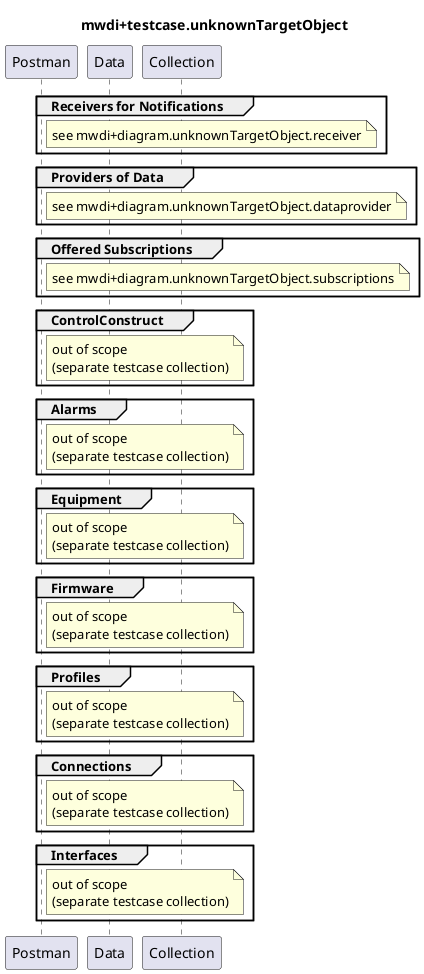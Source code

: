 @startuml mwdi+diagram.unknownTargetObject

title
mwdi+testcase.unknownTargetObject
end title

participant "Postman" as Postman
participant "Data" as Data
participant "Collection" as Collection

group Receivers for Notifications
  note right Postman
    see mwdi+diagram.unknownTargetObject.receiver
  end note
end

group Providers of Data
  note right Postman
    see mwdi+diagram.unknownTargetObject.dataprovider
  end note
end

group Offered Subscriptions
  note right Postman
    see mwdi+diagram.unknownTargetObject.subscriptions
  end note
end

group ControlConstruct
  note right Postman
    out of scope
    (separate testcase collection)
  end note
end

group Alarms
  note right Postman
    out of scope
    (separate testcase collection)
  end note
end

group Equipment
  note right Postman
    out of scope
    (separate testcase collection)
  end note
end

group Firmware
  note right Postman
    out of scope
    (separate testcase collection)
  end note
end

group Profiles
  note right Postman
    out of scope
    (separate testcase collection)
  end note
end

group Connections
  note right Postman
    out of scope
    (separate testcase collection)
  end note
end

group Interfaces
  note right Postman
    out of scope
    (separate testcase collection)
  end note
end

deactivate Postman

@enduml
